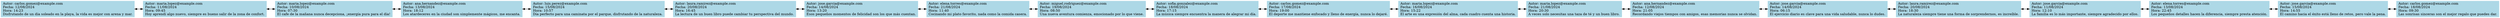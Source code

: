 digraph G {
  rankdir=LR;
  node [shape=record, style=filled, color=lightblue];
  node0 [label="{Autor: carlos.gomez@example.com\lFecha: 12/08/2024\lHora: 14:23\lDisfrutando de un día soleado en la playa, la vida es mejor con arena y mar.}"];
  node1 [label="{Autor: maria.lopez@example.com\lFecha: 11/08/2024\lHora: 09:45\lHoy aprendí algo nuevo, siempre es bueno salir de la zona de confort.}"];
  node2 [label="{Autor: maria.lopez@example.com\lFecha: 10/08/2024\lHora: 07:30\lEl cafe de la mañana nunca decepciona, ¡energía pura para el día!}"];
  node3 [label="{Autor: ana.hernandez@example.com\lFecha: 13/08/2024\lHora: 18:12\lLos atardeceres en la ciudad son simplemente mágicos, me encanta.}"];
  node4 [label="{Autor: luis.perez@example.com\lFecha: 15/08/2024\lHora: 10:57\lDía perfecto para una caminata por el parque, disfrutando de la naturaleza.}"];
  node5 [label="{Autor: laura.ramirez@example.com\lFecha: 20/08/2024\lHora: 16:45\lLa lectura de un buen libro puede cambiar tu perspectiva del mundo.}"];
  node6 [label="{Autor: jose.garcia@example.com\lFecha: 14/08/2024\lHora: 13:20\lEsos pequeños momentos de felicidad son los que más cuentan.}"];
  node7 [label="{Autor: elena.torres@example.com\lFecha: 21/08/2024\lHora: 11:40\lCocinando mi plato favorito, nada como la comida casera.}"];
  node8 [label="{Autor: miguel.rodriguez@example.com\lFecha: 19/08/2024\lHora: 08:50\lUna nueva aventura comienza, emocionado por lo que viene.}"];
  node9 [label="{Autor: sofia.gonzalez@example.com\lFecha: 18/08/2024\lHora: 17:15\lLa música siempre encuentra la manera de alegrar mi día.}"];
  node10 [label="{Autor: carlos.gomez@example.com\lFecha: 17/08/2024\lHora: 19:00\lEl deporte me mantiene enfocado y lleno de energía, nunca lo dejaré.}"];
  node11 [label="{Autor: maria.lopez@example.com\lFecha: 16/08/2024\lHora: 15:22\lEl arte es una expresión del alma, cada cuadro cuenta una historia.}"];
  node12 [label="{Autor: maria.lopez@example.com\lFecha: 21/08/2024\lHora: 20:30\lA veces solo necesitas una taza de té y un buen libro.}"];
  node13 [label="{Autor: ana.hernandez@example.com\lFecha: 12/08/2024\lHora: 21:05\lRecordando viejos tiempos con amigos, esas memorias nunca se olvidan.}"];
  node14 [label="{Autor: jose.garcia@example.com\lFecha: 14/08/2024\lHora: 06:15\lEl ejercicio diario es clave para una vida saludable, nunca lo dudes.}"];
  node15 [label="{Autor: laura.ramirez@example.com\lFecha: 20/08/2024\lHora: 18:30\lLa naturaleza siempre tiene una forma de sorprendernos, es increíble.}"];
  node16 [label="{Autor: jose.garcia@example.com\lFecha: 11/08/2024\lHora: 12:10\lLa familia es lo más importante, siempre agradecido por ellos.}"];
  node17 [label="{Autor: elena.torres@example.com\lFecha: 13/08/2024\lHora: 22:45\lLos pequeños detalles hacen la diferencia, siempre presta atención.}"];
  node18 [label="{Autor: jose.garcia@example.com\lFecha: 15/08/2024\lHora: 14:55\lEl camino hacia el éxito está lleno de retos, pero vale la pena.}"];
  node19 [label="{Autor: carlos.gomez@example.com\lFecha: 18/08/2024\lHora: 09:30\lLas sonrisas sinceras son el mejor regalo que puedes dar.}"];
  node0 -> node1 [dir=both];
  node1 -> node2 [dir=both];
  node2 -> node3 [dir=both];
  node3 -> node4 [dir=both];
  node4 -> node5 [dir=both];
  node5 -> node6 [dir=both];
  node6 -> node7 [dir=both];
  node7 -> node8 [dir=both];
  node8 -> node9 [dir=both];
  node9 -> node10 [dir=both];
  node10 -> node11 [dir=both];
  node11 -> node12 [dir=both];
  node12 -> node13 [dir=both];
  node13 -> node14 [dir=both];
  node14 -> node15 [dir=both];
  node15 -> node16 [dir=both];
  node16 -> node17 [dir=both];
  node17 -> node18 [dir=both];
  node18 -> node19 [dir=both];
}
